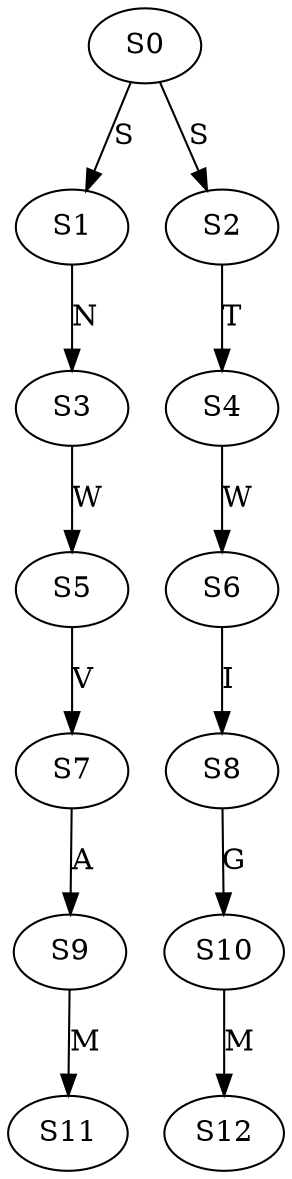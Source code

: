 strict digraph  {
	S0 -> S1 [ label = S ];
	S0 -> S2 [ label = S ];
	S1 -> S3 [ label = N ];
	S2 -> S4 [ label = T ];
	S3 -> S5 [ label = W ];
	S4 -> S6 [ label = W ];
	S5 -> S7 [ label = V ];
	S6 -> S8 [ label = I ];
	S7 -> S9 [ label = A ];
	S8 -> S10 [ label = G ];
	S9 -> S11 [ label = M ];
	S10 -> S12 [ label = M ];
}
